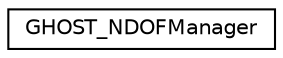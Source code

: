digraph G
{
  edge [fontname="Helvetica",fontsize="10",labelfontname="Helvetica",labelfontsize="10"];
  node [fontname="Helvetica",fontsize="10",shape=record];
  rankdir=LR;
  Node1 [label="GHOST_NDOFManager",height=0.2,width=0.4,color="black", fillcolor="white", style="filled",URL="$d0/d7c/classGHOST__NDOFManager.html"];
}
